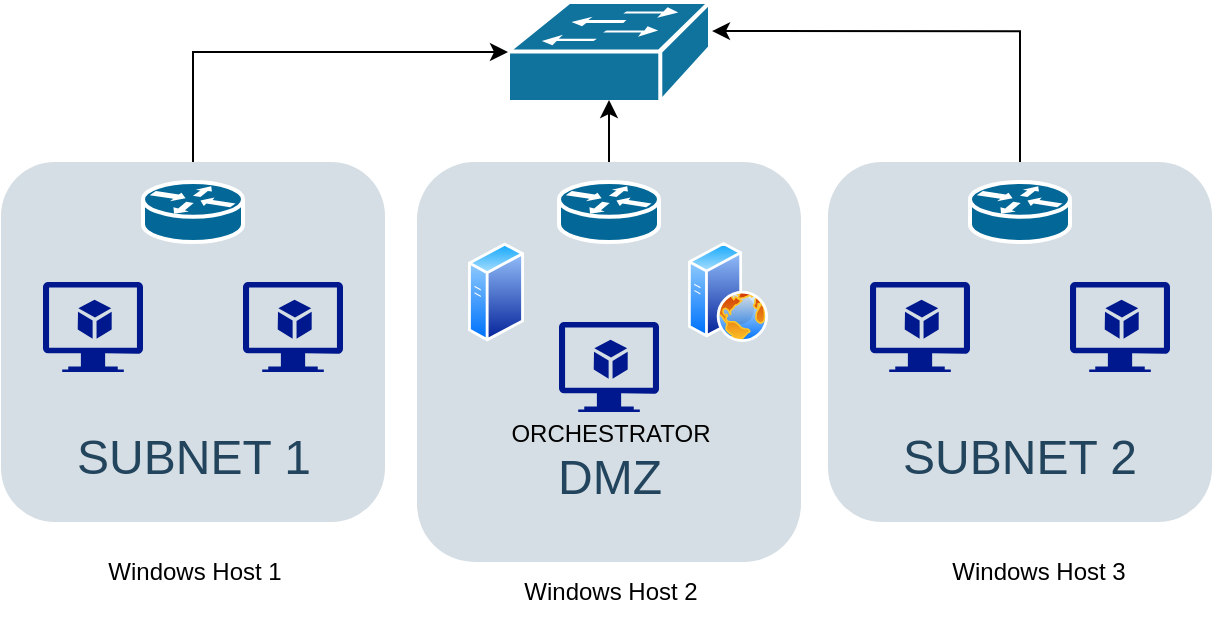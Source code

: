 <mxfile version="26.2.13">
  <diagram id="6a731a19-8d31-9384-78a2-239565b7b9f0" name="Page-1">
    <mxGraphModel dx="720" dy="474" grid="1" gridSize="10" guides="1" tooltips="1" connect="1" arrows="1" fold="1" page="1" pageScale="1" pageWidth="827" pageHeight="1169" background="none" math="0" shadow="0">
      <root>
        <mxCell id="0" />
        <mxCell id="1" parent="0" />
        <mxCell id="2093" value="&lt;div&gt;&lt;br&gt;&lt;/div&gt;&lt;div&gt;&lt;br&gt;&lt;/div&gt;&lt;div&gt;&lt;br&gt;&lt;/div&gt;&lt;div&gt;&lt;br&gt;&lt;/div&gt;SUBNET 1" style="rounded=1;whiteSpace=wrap;html=1;strokeColor=none;fillColor=#BAC8D3;fontSize=24;fontColor=#23445D;align=center;opacity=60;" parent="1" vertex="1">
          <mxGeometry x="526.5" y="320" width="192" height="180" as="geometry" />
        </mxCell>
        <mxCell id="2115" value="" style="shape=mxgraph.cisco.switches.workgroup_switch;html=1;dashed=0;fillColor=#10739E;strokeColor=#ffffff;strokeWidth=2;verticalLabelPosition=bottom;verticalAlign=top;fontFamily=Helvetica;fontSize=36;fontColor=#FFB366" parent="1" vertex="1">
          <mxGeometry x="780" y="240" width="101" height="50" as="geometry" />
        </mxCell>
        <mxCell id="GoFeqjczIqBJv0vn_DyG-2259" value="&lt;div&gt;&lt;br&gt;&lt;/div&gt;&lt;div&gt;&lt;br&gt;&lt;/div&gt;&lt;div&gt;&lt;br&gt;&lt;/div&gt;&lt;div&gt;&lt;br&gt;&lt;/div&gt;DMZ" style="rounded=1;whiteSpace=wrap;html=1;strokeColor=none;fillColor=#BAC8D3;fontSize=24;fontColor=#23445D;align=center;opacity=60;" parent="1" vertex="1">
          <mxGeometry x="734.5" y="320" width="192" height="200" as="geometry" />
        </mxCell>
        <mxCell id="GoFeqjczIqBJv0vn_DyG-2260" value="&lt;div&gt;&lt;br&gt;&lt;/div&gt;&lt;div&gt;&lt;br&gt;&lt;/div&gt;&lt;div&gt;&lt;br&gt;&lt;/div&gt;&lt;div&gt;&lt;br&gt;&lt;/div&gt;SUBNET 2" style="rounded=1;whiteSpace=wrap;html=1;strokeColor=none;fillColor=#BAC8D3;fontSize=24;fontColor=#23445D;align=center;opacity=60;" parent="1" vertex="1">
          <mxGeometry x="940" y="320" width="192" height="180" as="geometry" />
        </mxCell>
        <mxCell id="GoFeqjczIqBJv0vn_DyG-2262" value="Windows Host 1" style="text;html=1;align=center;verticalAlign=middle;resizable=0;points=[];autosize=1;strokeColor=none;fillColor=none;" parent="1" vertex="1">
          <mxGeometry x="567.5" y="510" width="110" height="30" as="geometry" />
        </mxCell>
        <mxCell id="GoFeqjczIqBJv0vn_DyG-2263" value="Windows Host 2" style="text;html=1;align=center;verticalAlign=middle;resizable=0;points=[];autosize=1;strokeColor=none;fillColor=none;" parent="1" vertex="1">
          <mxGeometry x="775.5" y="520" width="110" height="30" as="geometry" />
        </mxCell>
        <mxCell id="GoFeqjczIqBJv0vn_DyG-2264" value="Windows Host 3" style="text;html=1;align=center;verticalAlign=middle;resizable=0;points=[];autosize=1;strokeColor=none;fillColor=none;" parent="1" vertex="1">
          <mxGeometry x="990" y="510" width="110" height="30" as="geometry" />
        </mxCell>
        <mxCell id="GoFeqjczIqBJv0vn_DyG-2265" style="edgeStyle=orthogonalEdgeStyle;rounded=0;orthogonalLoop=1;jettySize=auto;html=1;exitX=0.5;exitY=0;exitDx=0;exitDy=0;entryX=1.01;entryY=0.291;entryDx=0;entryDy=0;entryPerimeter=0;" parent="1" source="GoFeqjczIqBJv0vn_DyG-2260" target="2115" edge="1">
          <mxGeometry relative="1" as="geometry" />
        </mxCell>
        <mxCell id="GoFeqjczIqBJv0vn_DyG-2266" style="edgeStyle=orthogonalEdgeStyle;rounded=0;orthogonalLoop=1;jettySize=auto;html=1;exitX=0.5;exitY=0;exitDx=0;exitDy=0;entryX=0.5;entryY=0.98;entryDx=0;entryDy=0;entryPerimeter=0;" parent="1" source="GoFeqjczIqBJv0vn_DyG-2259" target="2115" edge="1">
          <mxGeometry relative="1" as="geometry" />
        </mxCell>
        <mxCell id="GoFeqjczIqBJv0vn_DyG-2267" style="edgeStyle=orthogonalEdgeStyle;rounded=0;orthogonalLoop=1;jettySize=auto;html=1;exitX=0.5;exitY=0;exitDx=0;exitDy=0;entryX=0;entryY=0.5;entryDx=0;entryDy=0;entryPerimeter=0;" parent="1" source="2093" target="2115" edge="1">
          <mxGeometry relative="1" as="geometry" />
        </mxCell>
        <mxCell id="GoFeqjczIqBJv0vn_DyG-2271" value="" style="sketch=0;aspect=fixed;pointerEvents=1;shadow=0;dashed=0;html=1;strokeColor=none;labelPosition=center;verticalLabelPosition=bottom;verticalAlign=top;align=center;fillColor=#00188D;shape=mxgraph.azure.virtual_machine_feature" parent="1" vertex="1">
          <mxGeometry x="647.5" y="380" width="50" height="45" as="geometry" />
        </mxCell>
        <mxCell id="GoFeqjczIqBJv0vn_DyG-2273" value="" style="sketch=0;aspect=fixed;pointerEvents=1;shadow=0;dashed=0;html=1;strokeColor=none;labelPosition=center;verticalLabelPosition=bottom;verticalAlign=top;align=center;fillColor=#00188D;shape=mxgraph.azure.virtual_machine_feature" parent="1" vertex="1">
          <mxGeometry x="547.5" y="380" width="50" height="45" as="geometry" />
        </mxCell>
        <mxCell id="GoFeqjczIqBJv0vn_DyG-2275" value="" style="sketch=0;aspect=fixed;pointerEvents=1;shadow=0;dashed=0;html=1;strokeColor=none;labelPosition=center;verticalLabelPosition=bottom;verticalAlign=top;align=center;fillColor=#00188D;shape=mxgraph.azure.virtual_machine_feature" parent="1" vertex="1">
          <mxGeometry x="1061" y="380" width="50" height="45" as="geometry" />
        </mxCell>
        <mxCell id="GoFeqjczIqBJv0vn_DyG-2277" value="" style="sketch=0;aspect=fixed;pointerEvents=1;shadow=0;dashed=0;html=1;strokeColor=none;labelPosition=center;verticalLabelPosition=bottom;verticalAlign=top;align=center;fillColor=#00188D;shape=mxgraph.azure.virtual_machine_feature" parent="1" vertex="1">
          <mxGeometry x="961" y="380" width="50" height="45" as="geometry" />
        </mxCell>
        <mxCell id="GoFeqjczIqBJv0vn_DyG-2278" value="" style="image;aspect=fixed;perimeter=ellipsePerimeter;html=1;align=center;shadow=0;dashed=0;spacingTop=3;image=img/lib/active_directory/generic_server.svg;" parent="1" vertex="1">
          <mxGeometry x="760" y="360" width="28.0" height="50" as="geometry" />
        </mxCell>
        <mxCell id="GoFeqjczIqBJv0vn_DyG-2279" value="" style="image;aspect=fixed;perimeter=ellipsePerimeter;html=1;align=center;shadow=0;dashed=0;spacingTop=3;image=img/lib/active_directory/web_server.svg;" parent="1" vertex="1">
          <mxGeometry x="870" y="360" width="40" height="50" as="geometry" />
        </mxCell>
        <mxCell id="GoFeqjczIqBJv0vn_DyG-2280" value="" style="sketch=0;aspect=fixed;pointerEvents=1;shadow=0;dashed=0;html=1;strokeColor=none;labelPosition=center;verticalLabelPosition=bottom;verticalAlign=top;align=center;fillColor=#00188D;shape=mxgraph.azure.virtual_machine_feature" parent="1" vertex="1">
          <mxGeometry x="805.5" y="400" width="50" height="45" as="geometry" />
        </mxCell>
        <mxCell id="GoFeqjczIqBJv0vn_DyG-2281" value="ORCHESTRATOR" style="text;html=1;align=center;verticalAlign=middle;resizable=0;points=[];autosize=1;strokeColor=none;fillColor=none;" parent="1" vertex="1">
          <mxGeometry x="770.5" y="440.5" width="120" height="30" as="geometry" />
        </mxCell>
        <mxCell id="V34vvi8RUYFBC4i_EAV8-2132" value="" style="shape=mxgraph.cisco.routers.router;html=1;pointerEvents=1;dashed=0;fillColor=#036897;strokeColor=#ffffff;strokeWidth=2;verticalLabelPosition=bottom;verticalAlign=top;align=center;outlineConnect=0;" vertex="1" parent="1">
          <mxGeometry x="597.5" y="330" width="50" height="30" as="geometry" />
        </mxCell>
        <mxCell id="V34vvi8RUYFBC4i_EAV8-2133" value="" style="shape=mxgraph.cisco.routers.router;html=1;pointerEvents=1;dashed=0;fillColor=#036897;strokeColor=#ffffff;strokeWidth=2;verticalLabelPosition=bottom;verticalAlign=top;align=center;outlineConnect=0;" vertex="1" parent="1">
          <mxGeometry x="805.5" y="330" width="50" height="30" as="geometry" />
        </mxCell>
        <mxCell id="V34vvi8RUYFBC4i_EAV8-2134" value="" style="shape=mxgraph.cisco.routers.router;html=1;pointerEvents=1;dashed=0;fillColor=#036897;strokeColor=#ffffff;strokeWidth=2;verticalLabelPosition=bottom;verticalAlign=top;align=center;outlineConnect=0;" vertex="1" parent="1">
          <mxGeometry x="1011" y="330" width="50" height="30" as="geometry" />
        </mxCell>
      </root>
    </mxGraphModel>
  </diagram>
</mxfile>
